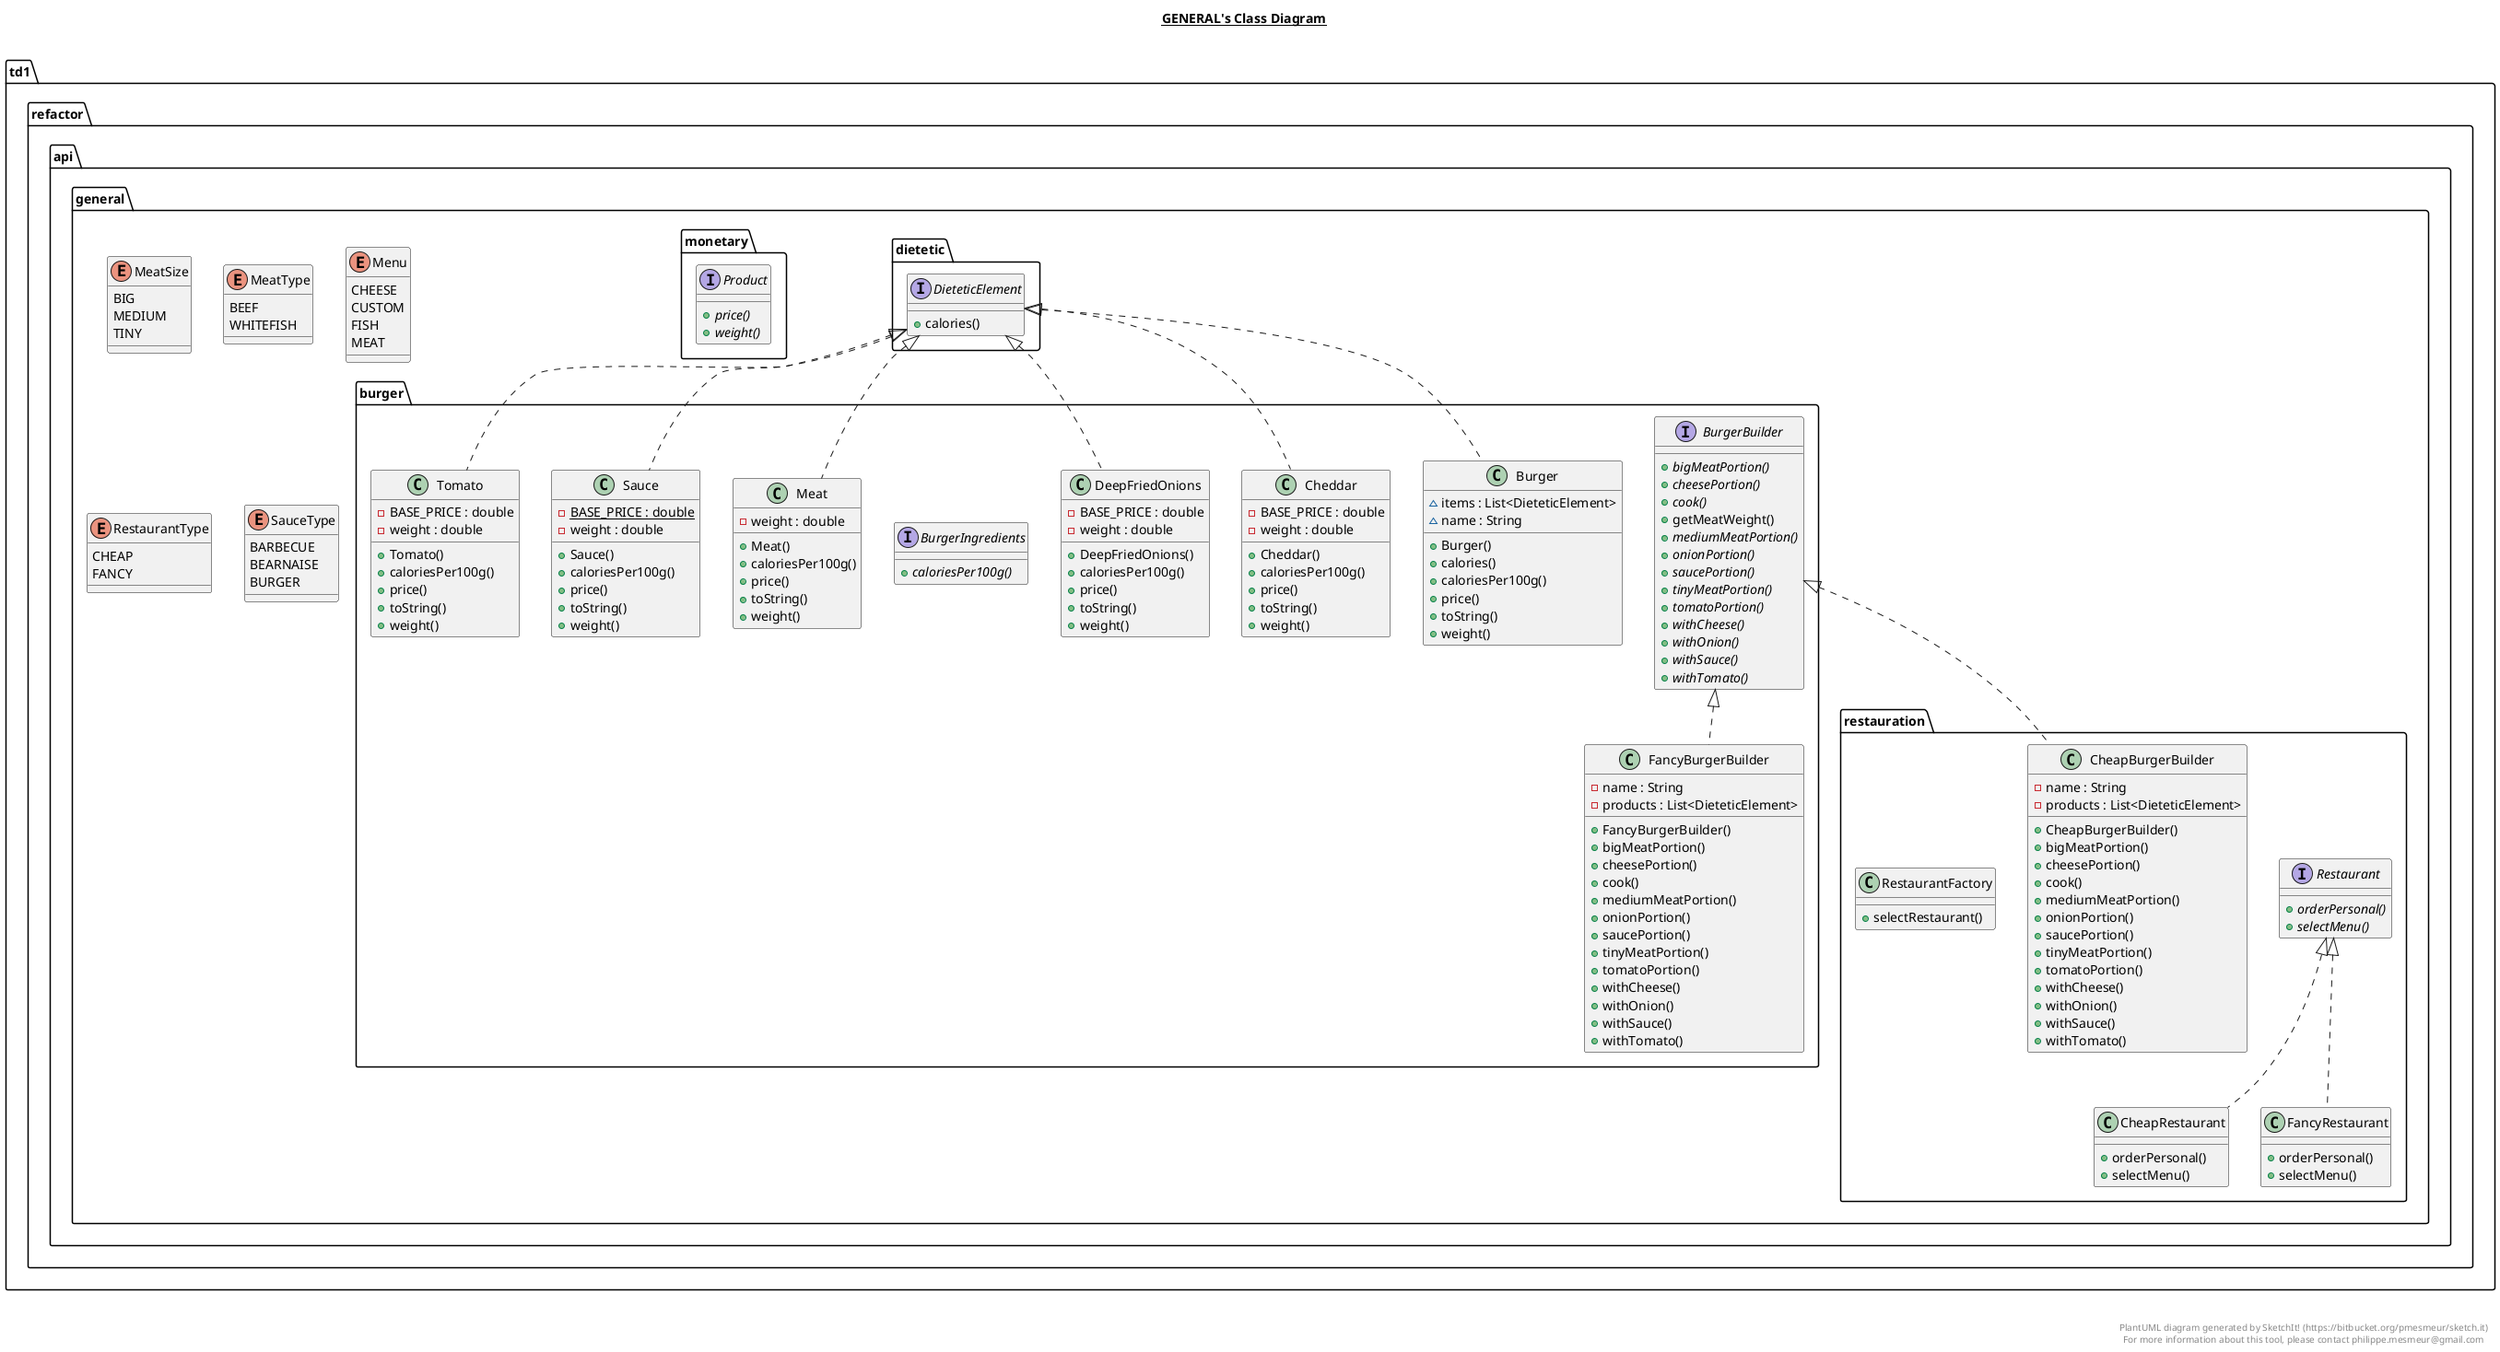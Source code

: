 @startuml

title __GENERAL's Class Diagram__\n

  namespace td1.refactor.api.general {
    class td1.refactor.api.general.burger.Burger {
        ~ items : List<DieteticElement>
        ~ name : String
        + Burger()
        + calories()
        + caloriesPer100g()
        + price()
        + toString()
        + weight()
    }
  }
  

  namespace td1.refactor.api.general {
    interface td1.refactor.api.general.burger.BurgerBuilder {
        {abstract} + bigMeatPortion()
        {abstract} + cheesePortion()
        {abstract} + cook()
        + getMeatWeight()
        {abstract} + mediumMeatPortion()
        {abstract} + onionPortion()
        {abstract} + saucePortion()
        {abstract} + tinyMeatPortion()
        {abstract} + tomatoPortion()
        {abstract} + withCheese()
        {abstract} + withOnion()
        {abstract} + withSauce()
        {abstract} + withTomato()
    }
  }
  

  namespace td1.refactor.api.general {
    class td1.refactor.api.general.restauration.CheapBurgerBuilder {
        - name : String
        - products : List<DieteticElement>
        + CheapBurgerBuilder()
        + bigMeatPortion()
        + cheesePortion()
        + cook()
        + mediumMeatPortion()
        + onionPortion()
        + saucePortion()
        + tinyMeatPortion()
        + tomatoPortion()
        + withCheese()
        + withOnion()
        + withSauce()
        + withTomato()
    }
  }
  

  namespace td1.refactor.api.general {
    class td1.refactor.api.general.restauration.CheapRestaurant {
        + orderPersonal()
        + selectMenu()
    }
  }
  

  namespace td1.refactor.api.general {
    class td1.refactor.api.general.burger.Cheddar {
        - BASE_PRICE : double
        - weight : double
        + Cheddar()
        + caloriesPer100g()
        + price()
        + toString()
        + weight()
    }
  }
  

  namespace td1.refactor.api.general {
    class td1.refactor.api.general.burger.DeepFriedOnions {
        - BASE_PRICE : double
        - weight : double
        + DeepFriedOnions()
        + caloriesPer100g()
        + price()
        + toString()
        + weight()
    }
  }
  

  namespace td1.refactor.api.general {
    interface td1.refactor.api.general.dietetic.DieteticElement {
        + calories()
    }
  }
  

  namespace td1.refactor.api.general {
    class td1.refactor.api.general.burger.FancyBurgerBuilder {
        - name : String
        - products : List<DieteticElement>
        + FancyBurgerBuilder()
        + bigMeatPortion()
        + cheesePortion()
        + cook()
        + mediumMeatPortion()
        + onionPortion()
        + saucePortion()
        + tinyMeatPortion()
        + tomatoPortion()
        + withCheese()
        + withOnion()
        + withSauce()
        + withTomato()
    }
  }
  

  namespace td1.refactor.api.general {
    class td1.refactor.api.general.restauration.FancyRestaurant {
        + orderPersonal()
        + selectMenu()
    }
  }
  

  namespace td1.refactor.api.general {
    interface td1.refactor.api.general.burger.BurgerIngredients {
        {abstract} + caloriesPer100g()
    }
  }
  

  namespace td1.refactor.api.general {
    class td1.refactor.api.general.burger.Meat {
        - weight : double
        + Meat()
        + caloriesPer100g()
        + price()
        + toString()
        + weight()
    }
  }
  

  namespace td1.refactor.api.general {
    enum MeatSize {
      BIG
      MEDIUM
      TINY
    }
  }
  

  namespace td1.refactor.api.general {
    enum MeatType {
      BEEF
      WHITEFISH
    }
  }
  

  namespace td1.refactor.api.general {
    enum Menu {
      CHEESE
      CUSTOM
      FISH
      MEAT
    }
  }
  

  namespace td1.refactor.api.general {
    interface td1.refactor.api.general.monetary.Product {
        {abstract} + price()
        {abstract} + weight()
    }
  }
  

  namespace td1.refactor.api.general {
    interface td1.refactor.api.general.restauration.Restaurant {
        {abstract} + orderPersonal()
        {abstract} + selectMenu()
    }
  }
  

  namespace td1.refactor.api.general {
    enum RestaurantType {
      CHEAP
      FANCY
    }
  }
  

  namespace td1.refactor.api.general {
    class td1.refactor.api.general.restauration.RestaurantFactory {
        + selectRestaurant()
    }
  }
  

  namespace td1.refactor.api.general {
    class td1.refactor.api.general.burger.Sauce {
        {static} - BASE_PRICE : double
        - weight : double
        + Sauce()
        + caloriesPer100g()
        + price()
        + toString()
        + weight()
    }
  }
  

  namespace td1.refactor.api.general {
    enum SauceType {
      BARBECUE
      BEARNAISE
      BURGER
    }
  }
  

  namespace td1.refactor.api.general {
    class td1.refactor.api.general.burger.Tomato {
        - BASE_PRICE : double
        - weight : double
        + Tomato()
        + caloriesPer100g()
        + price()
        + toString()
        + weight()
    }
  }
  

  td1.refactor.api.general.burger.Burger .up.|> td1.refactor.api.general.dietetic.DieteticElement
  td1.refactor.api.general.restauration.CheapBurgerBuilder .up.|> td1.refactor.api.general.burger.BurgerBuilder
  td1.refactor.api.general.restauration.CheapRestaurant .up.|> td1.refactor.api.general.restauration.Restaurant
  td1.refactor.api.general.burger.Cheddar .up.|> td1.refactor.api.general.dietetic.DieteticElement
  td1.refactor.api.general.burger.DeepFriedOnions .up.|> td1.refactor.api.general.dietetic.DieteticElement
  td1.refactor.api.general.burger.FancyBurgerBuilder .up.|> td1.refactor.api.general.burger.BurgerBuilder
  td1.refactor.api.general.restauration.FancyRestaurant .up.|> td1.refactor.api.general.restauration.Restaurant
  td1.refactor.api.general.burger.Meat .up.|> td1.refactor.api.general.dietetic.DieteticElement
  td1.refactor.api.general.burger.Meat o-- td1.refactor.api.general.burger.Meat.MeatType : type
  td1.refactor.api.general.burger.Meat +-down- td1.refactor.api.general.burger.Meat.MeatSize
  td1.refactor.api.general.burger.Meat +-down- td1.refactor.api.general.burger.Meat.MeatType
  td1.refactor.api.general.restauration.Restaurant +-down- td1.refactor.api.general.restauration.Restaurant.RestaurantType
  td1.refactor.api.general.burger.Sauce .up.|> td1.refactor.api.general.dietetic.DieteticElement
  td1.refactor.api.general.burger.Sauce o-- td1.refactor.api.general.burger.Sauce.SauceType : type
  td1.refactor.api.general.burger.Sauce +-down- td1.refactor.api.general.burger.Sauce.SauceType
  td1.refactor.api.general.burger.Tomato .up.|> td1.refactor.api.general.dietetic.DieteticElement


right footer


PlantUML diagram generated by SketchIt! (https://bitbucket.org/pmesmeur/sketch.it)
For more information about this tool, please contact philippe.mesmeur@gmail.com
endfooter

@enduml
